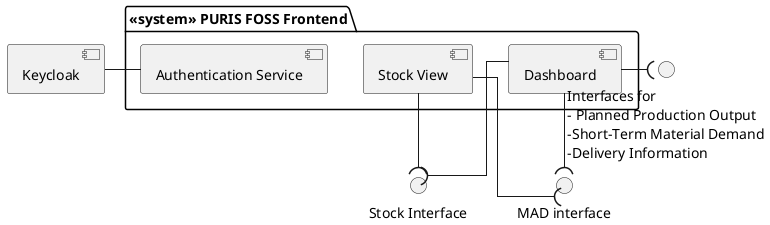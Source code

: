 @startuml
skinparam linetype ortho

package "<<system>> PURIS FOSS Frontend"{

  [Stock View] as stock_view
  [Dashboard] as dashboard
  [Authentication Service] as auth_service

}

[Keycloak] as idp

idp - auth_service

stock_view --( "Stock Interface"
stock_view --( "MAD interface"

dashboard --( "Stock Interface"
dashboard --( "MAD interface"
dashboard -( "Interfaces for\n- Planned Production Output\n-Short-Term Material Demand\n-Delivery Information"

@enduml
